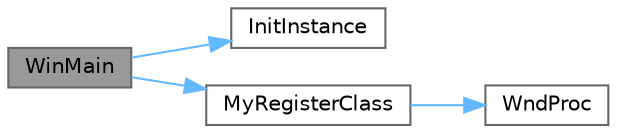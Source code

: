digraph "WinMain"
{
 // LATEX_PDF_SIZE
  bgcolor="transparent";
  edge [fontname=Helvetica,fontsize=10,labelfontname=Helvetica,labelfontsize=10];
  node [fontname=Helvetica,fontsize=10,shape=box,height=0.2,width=0.4];
  rankdir="LR";
  Node1 [id="Node000001",label="WinMain",height=0.2,width=0.4,color="gray40", fillcolor="grey60", style="filled", fontcolor="black",tooltip=" "];
  Node1 -> Node2 [id="edge1_Node000001_Node000002",color="steelblue1",style="solid",tooltip=" "];
  Node2 [id="Node000002",label="InitInstance",height=0.2,width=0.4,color="grey40", fillcolor="white", style="filled",URL="$main_8cpp.html#a49ecdbe81d4d8d95d6a85a36717b9e00",tooltip=" "];
  Node1 -> Node3 [id="edge2_Node000001_Node000003",color="steelblue1",style="solid",tooltip=" "];
  Node3 [id="Node000003",label="MyRegisterClass",height=0.2,width=0.4,color="grey40", fillcolor="white", style="filled",URL="$main_8cpp.html#aa0d0c9beb94350f8eac8fc4026a65375",tooltip=" "];
  Node3 -> Node4 [id="edge3_Node000003_Node000004",color="steelblue1",style="solid",tooltip=" "];
  Node4 [id="Node000004",label="WndProc",height=0.2,width=0.4,color="grey40", fillcolor="white", style="filled",URL="$main_8cpp.html#a9135ea2a0d6fce68ba3b858226a31a4f",tooltip=" "];
}
